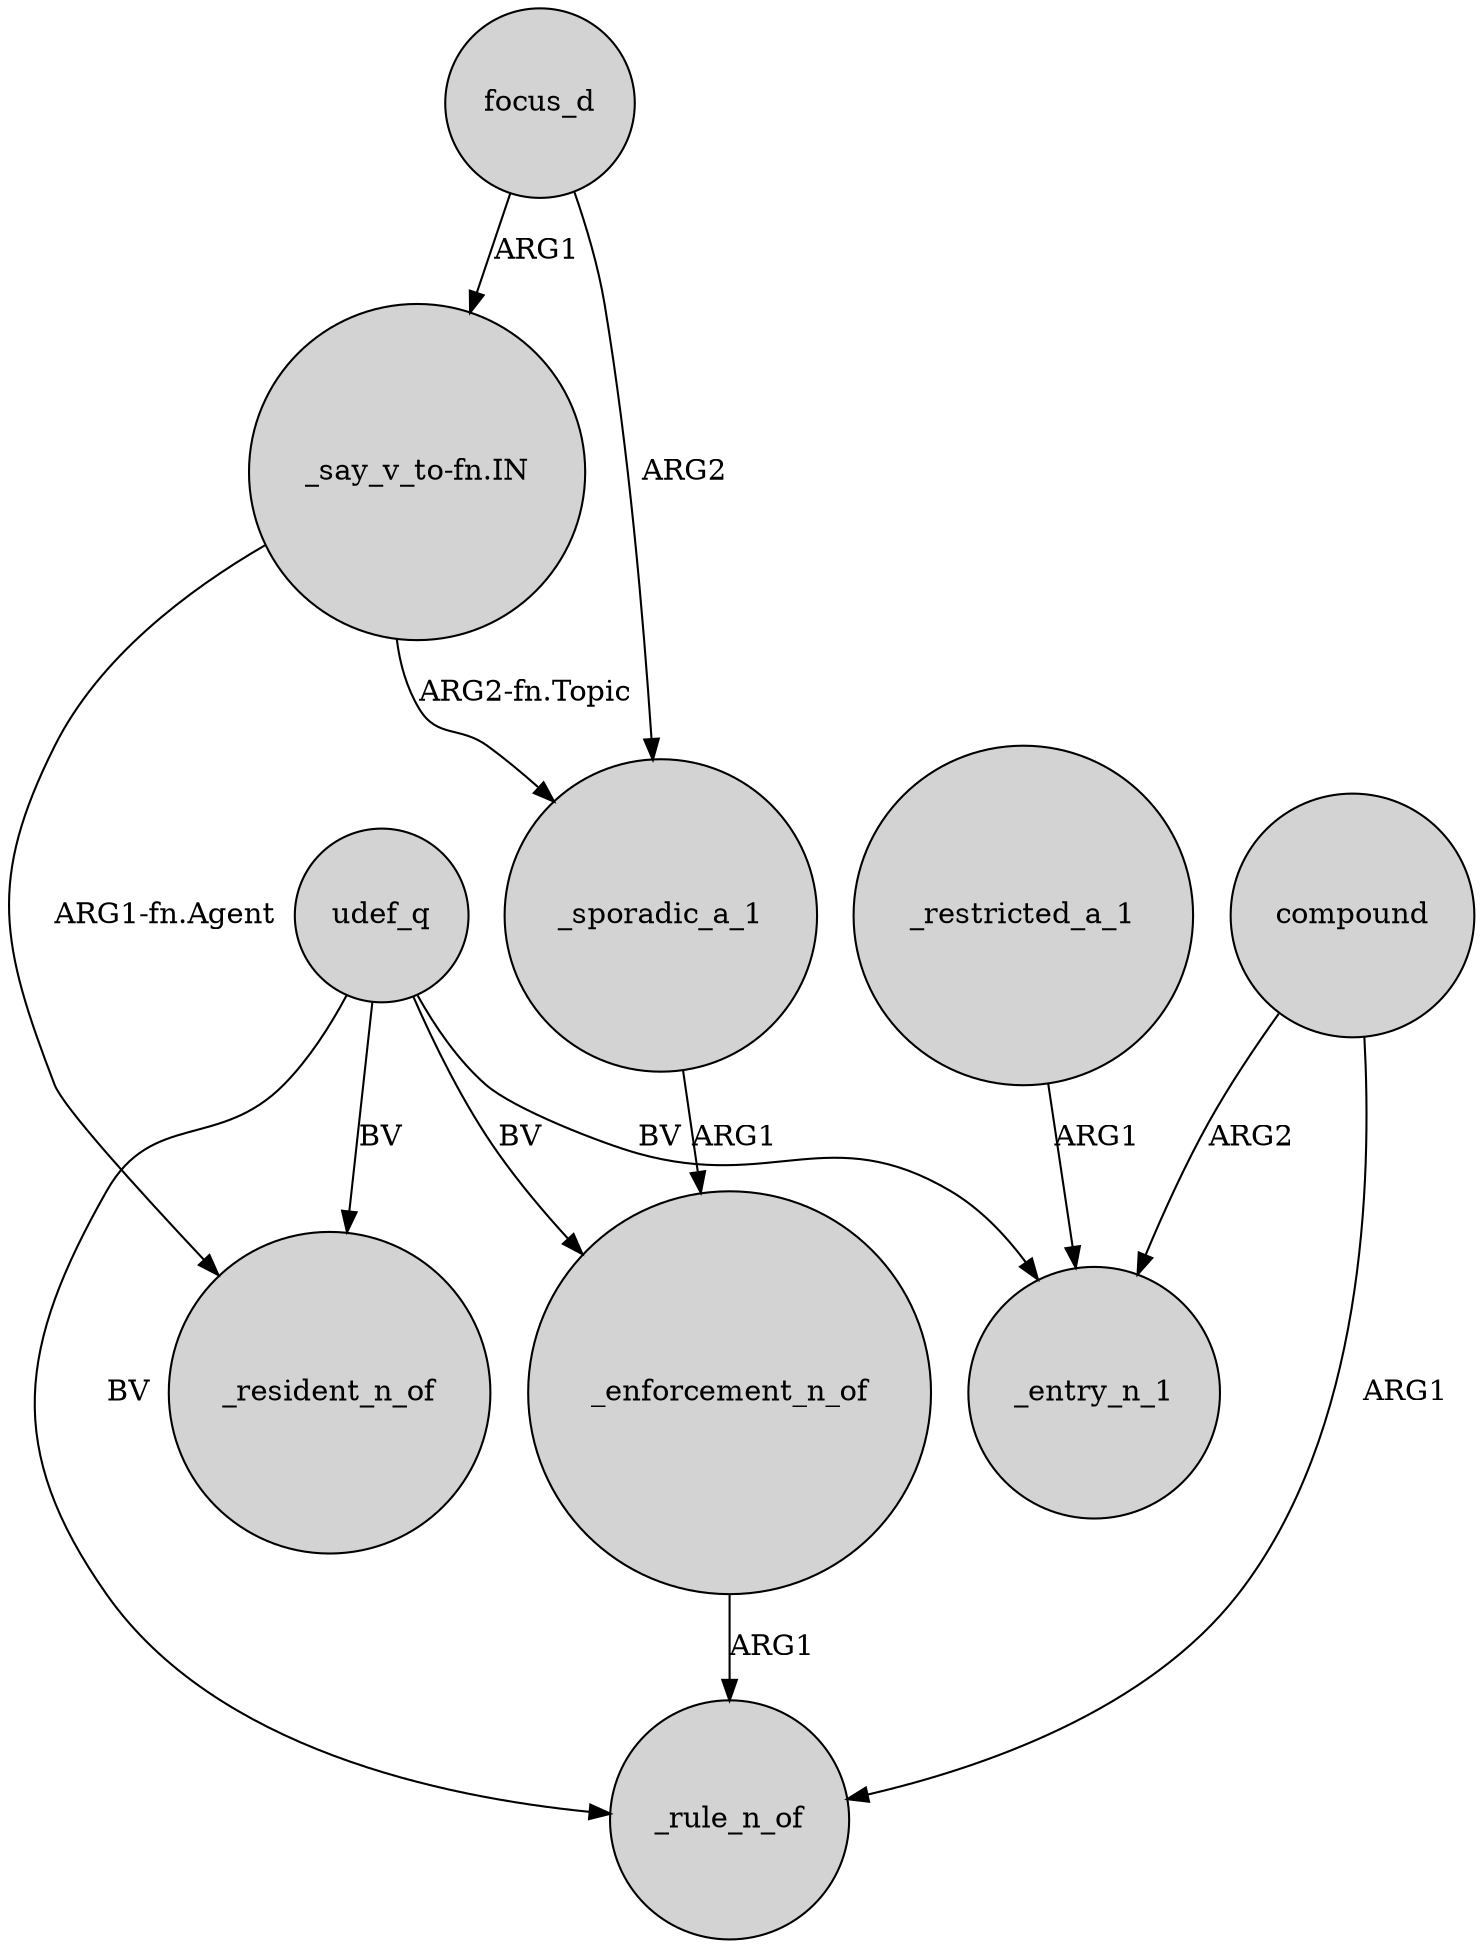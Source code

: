 digraph {
	node [shape=circle style=filled]
	_enforcement_n_of -> _rule_n_of [label=ARG1]
	udef_q -> _rule_n_of [label=BV]
	compound -> _entry_n_1 [label=ARG2]
	udef_q -> _entry_n_1 [label=BV]
	_sporadic_a_1 -> _enforcement_n_of [label=ARG1]
	"_say_v_to-fn.IN" -> _sporadic_a_1 [label="ARG2-fn.Topic"]
	"_say_v_to-fn.IN" -> _resident_n_of [label="ARG1-fn.Agent"]
	focus_d -> _sporadic_a_1 [label=ARG2]
	compound -> _rule_n_of [label=ARG1]
	_restricted_a_1 -> _entry_n_1 [label=ARG1]
	udef_q -> _enforcement_n_of [label=BV]
	focus_d -> "_say_v_to-fn.IN" [label=ARG1]
	udef_q -> _resident_n_of [label=BV]
}
